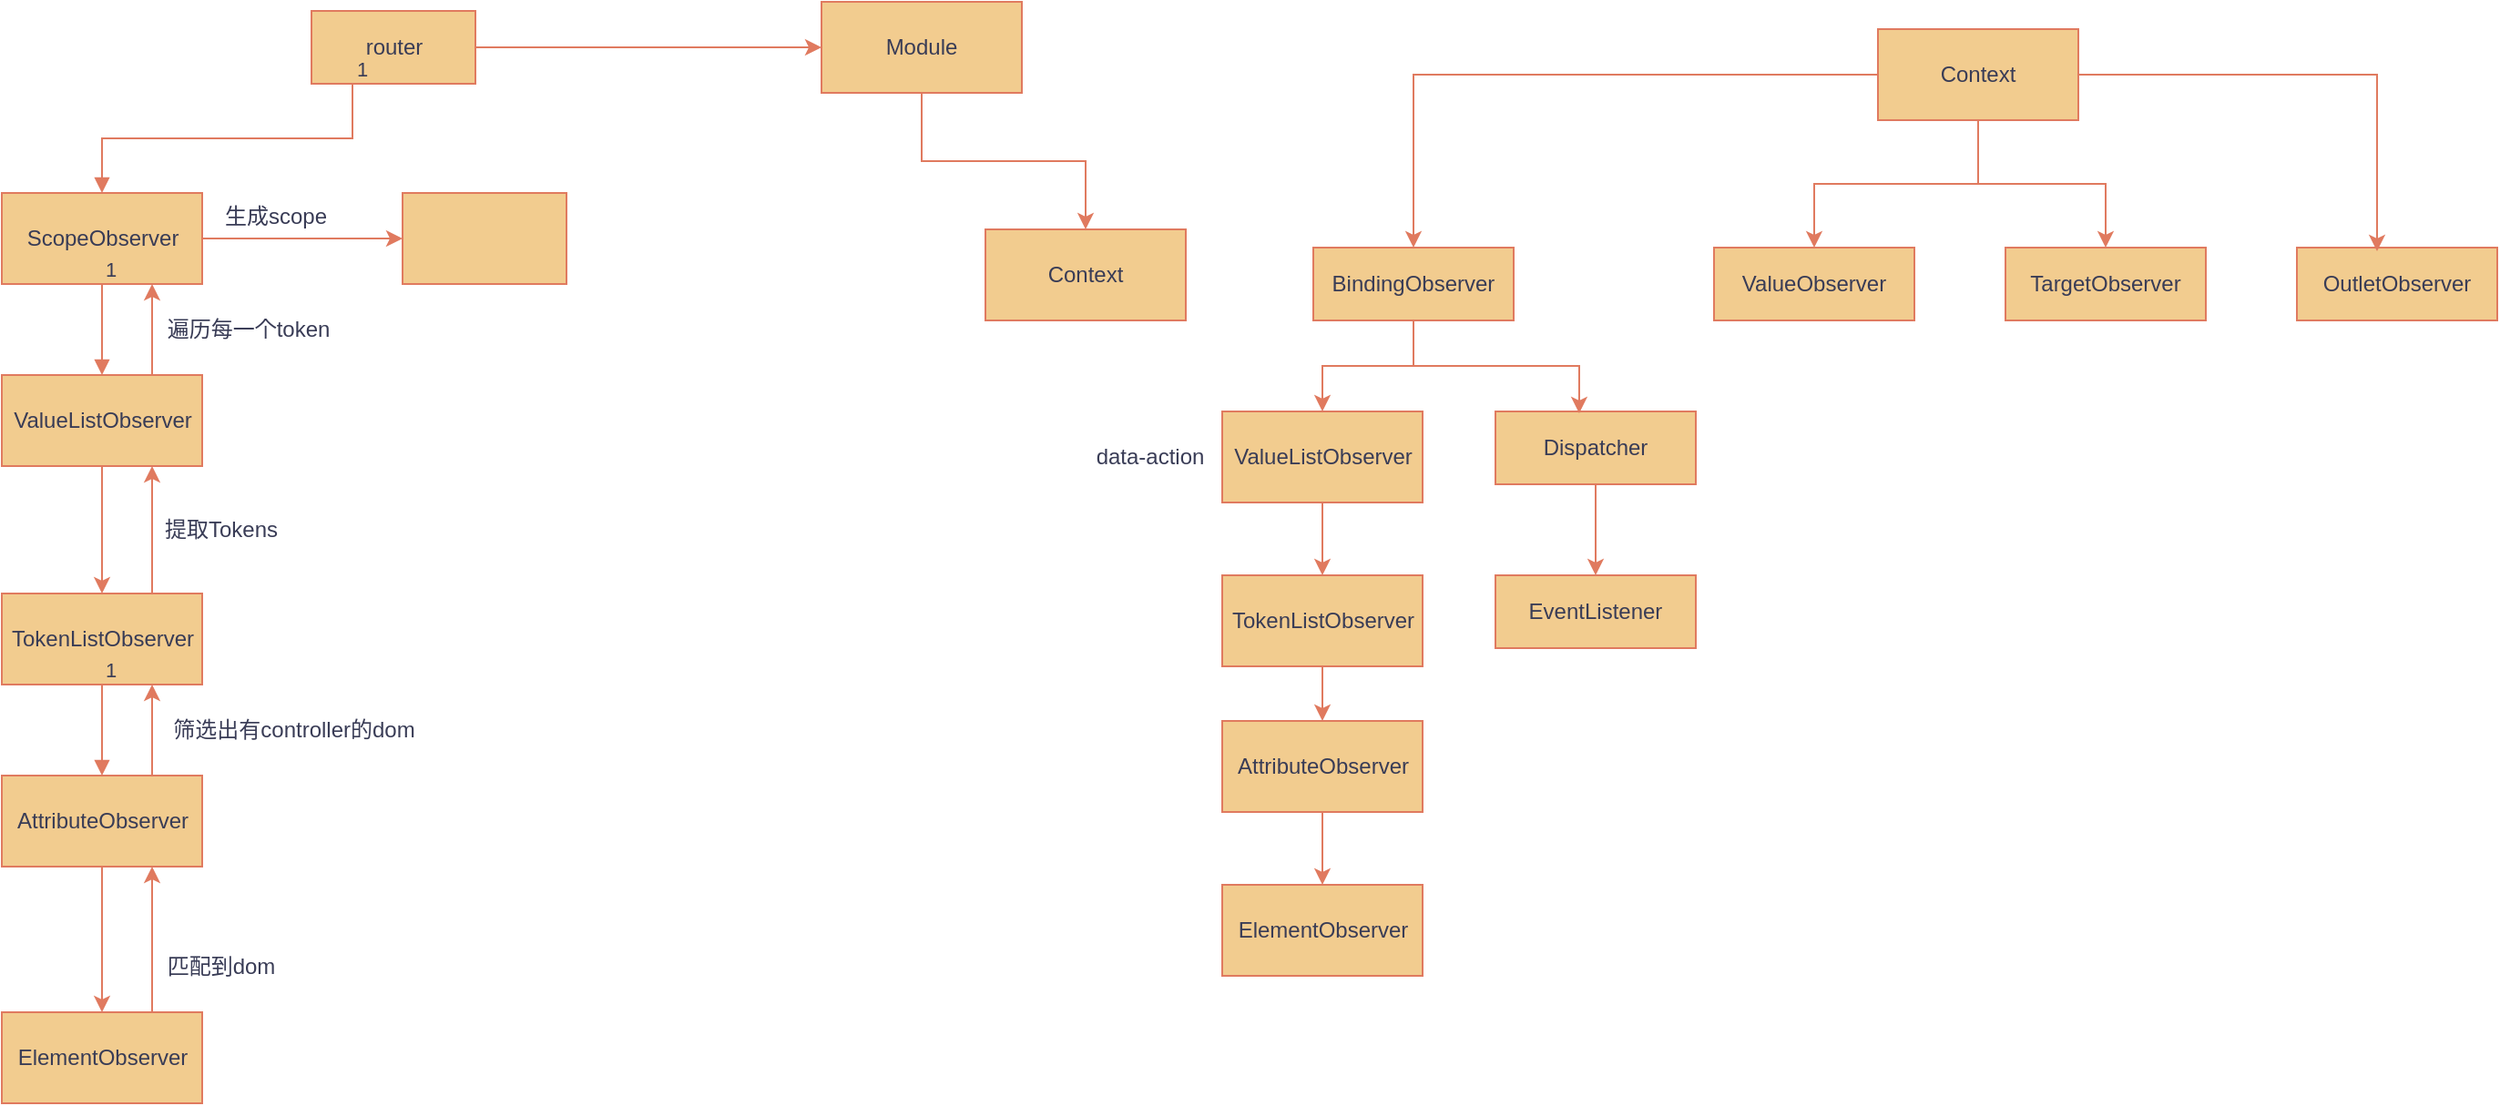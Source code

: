 <mxfile version="24.1.0" type="device">
  <diagram id="lURAAuLJLIfmOtUlgGhc" name="第 1 页">
    <mxGraphModel dx="1418" dy="828" grid="1" gridSize="10" guides="1" tooltips="1" connect="1" arrows="1" fold="1" page="1" pageScale="1" pageWidth="3300" pageHeight="4681" math="0" shadow="0">
      <root>
        <mxCell id="0" />
        <mxCell id="bYSo5eWAFih9EuLPBIU_-41" value="未命名图层" style="" parent="0" />
        <mxCell id="1" parent="0" />
        <mxCell id="mPQFTUtHzDtWvEEzUeKg-48" value="" style="edgeStyle=orthogonalEdgeStyle;orthogonalLoop=1;jettySize=auto;html=1;labelBackgroundColor=none;strokeColor=#E07A5F;fontColor=default;" parent="1" source="14" target="mPQFTUtHzDtWvEEzUeKg-47" edge="1">
          <mxGeometry relative="1" as="geometry" />
        </mxCell>
        <mxCell id="14" value="router" style="html=1;rounded=0;labelBackgroundColor=none;fillColor=#F2CC8F;strokeColor=#E07A5F;fontColor=#393C56;" parent="1" vertex="1">
          <mxGeometry x="280" y="50" width="90" height="40" as="geometry" />
        </mxCell>
        <mxCell id="bYSo5eWAFih9EuLPBIU_-38" style="edgeStyle=orthogonalEdgeStyle;rounded=0;orthogonalLoop=1;jettySize=auto;html=1;entryX=0;entryY=0.5;entryDx=0;entryDy=0;strokeColor=#E07A5F;fontColor=#393C56;fillColor=#F2CC8F;" edge="1" parent="1" source="15" target="bYSo5eWAFih9EuLPBIU_-37">
          <mxGeometry relative="1" as="geometry" />
        </mxCell>
        <mxCell id="15" value="ScopeObserver" style="html=1;rounded=0;labelBackgroundColor=none;fillColor=#F2CC8F;strokeColor=#E07A5F;fontColor=#393C56;" parent="1" vertex="1">
          <mxGeometry x="110" y="150" width="110" height="50" as="geometry" />
        </mxCell>
        <mxCell id="mPQFTUtHzDtWvEEzUeKg-39" value="" style="edgeStyle=orthogonalEdgeStyle;orthogonalLoop=1;jettySize=auto;html=1;labelBackgroundColor=none;strokeColor=#E07A5F;fontColor=default;" parent="1" source="mPQFTUtHzDtWvEEzUeKg-19" target="mPQFTUtHzDtWvEEzUeKg-33" edge="1">
          <mxGeometry relative="1" as="geometry" />
        </mxCell>
        <mxCell id="bYSo5eWAFih9EuLPBIU_-34" style="edgeStyle=orthogonalEdgeStyle;rounded=0;orthogonalLoop=1;jettySize=auto;html=1;exitX=0.75;exitY=0;exitDx=0;exitDy=0;entryX=0.75;entryY=1;entryDx=0;entryDy=0;strokeColor=#E07A5F;fontColor=#393C56;fillColor=#F2CC8F;" edge="1" parent="1" source="mPQFTUtHzDtWvEEzUeKg-19" target="15">
          <mxGeometry relative="1" as="geometry" />
        </mxCell>
        <mxCell id="mPQFTUtHzDtWvEEzUeKg-19" value="ValueListObserver" style="html=1;rounded=0;labelBackgroundColor=none;fillColor=#F2CC8F;strokeColor=#E07A5F;fontColor=#393C56;" parent="1" vertex="1">
          <mxGeometry x="110" y="250" width="110" height="50" as="geometry" />
        </mxCell>
        <mxCell id="mPQFTUtHzDtWvEEzUeKg-25" value="" style="endArrow=block;endFill=1;html=1;edgeStyle=orthogonalEdgeStyle;align=left;verticalAlign=top;rounded=0;exitX=0.25;exitY=1;exitDx=0;exitDy=0;entryX=0.5;entryY=0;entryDx=0;entryDy=0;curved=0;labelBackgroundColor=none;strokeColor=#E07A5F;fontColor=default;" parent="1" source="14" target="15" edge="1">
          <mxGeometry x="-1" relative="1" as="geometry">
            <mxPoint x="380" y="120" as="sourcePoint" />
            <mxPoint x="540" y="120" as="targetPoint" />
          </mxGeometry>
        </mxCell>
        <mxCell id="mPQFTUtHzDtWvEEzUeKg-26" value="1" style="edgeLabel;resizable=0;html=1;align=left;verticalAlign=bottom;rounded=0;labelBackgroundColor=none;fontColor=#393C56;" parent="mPQFTUtHzDtWvEEzUeKg-25" connectable="0" vertex="1">
          <mxGeometry x="-1" relative="1" as="geometry" />
        </mxCell>
        <mxCell id="mPQFTUtHzDtWvEEzUeKg-31" value="" style="endArrow=block;endFill=1;html=1;edgeStyle=orthogonalEdgeStyle;align=left;verticalAlign=top;rounded=0;exitX=0.5;exitY=1;exitDx=0;exitDy=0;entryX=0.5;entryY=0;entryDx=0;entryDy=0;labelBackgroundColor=none;strokeColor=#E07A5F;fontColor=default;" parent="1" source="15" target="mPQFTUtHzDtWvEEzUeKg-19" edge="1">
          <mxGeometry x="-1" relative="1" as="geometry">
            <mxPoint x="570" y="420" as="sourcePoint" />
            <mxPoint x="730" y="420" as="targetPoint" />
          </mxGeometry>
        </mxCell>
        <mxCell id="mPQFTUtHzDtWvEEzUeKg-32" value="1" style="edgeLabel;resizable=0;html=1;align=left;verticalAlign=bottom;rounded=0;labelBackgroundColor=none;fontColor=#393C56;" parent="mPQFTUtHzDtWvEEzUeKg-31" connectable="0" vertex="1">
          <mxGeometry x="-1" relative="1" as="geometry" />
        </mxCell>
        <mxCell id="bYSo5eWAFih9EuLPBIU_-29" style="edgeStyle=orthogonalEdgeStyle;rounded=0;orthogonalLoop=1;jettySize=auto;html=1;exitX=0.75;exitY=0;exitDx=0;exitDy=0;entryX=0.75;entryY=1;entryDx=0;entryDy=0;strokeColor=#E07A5F;fontColor=#393C56;fillColor=#F2CC8F;" edge="1" parent="1" source="mPQFTUtHzDtWvEEzUeKg-33" target="mPQFTUtHzDtWvEEzUeKg-19">
          <mxGeometry relative="1" as="geometry" />
        </mxCell>
        <mxCell id="mPQFTUtHzDtWvEEzUeKg-33" value="TokenListObserver" style="html=1;rounded=0;labelBackgroundColor=none;fillColor=#F2CC8F;strokeColor=#E07A5F;fontColor=#393C56;" parent="1" vertex="1">
          <mxGeometry x="110" y="370" width="110" height="50" as="geometry" />
        </mxCell>
        <mxCell id="mPQFTUtHzDtWvEEzUeKg-44" value="" style="edgeStyle=orthogonalEdgeStyle;orthogonalLoop=1;jettySize=auto;html=1;labelBackgroundColor=none;strokeColor=#E07A5F;fontColor=default;" parent="1" source="mPQFTUtHzDtWvEEzUeKg-34" target="mPQFTUtHzDtWvEEzUeKg-42" edge="1">
          <mxGeometry relative="1" as="geometry" />
        </mxCell>
        <mxCell id="bYSo5eWAFih9EuLPBIU_-27" style="edgeStyle=orthogonalEdgeStyle;rounded=0;orthogonalLoop=1;jettySize=auto;html=1;exitX=0.75;exitY=0;exitDx=0;exitDy=0;entryX=0.75;entryY=1;entryDx=0;entryDy=0;strokeColor=#E07A5F;fontColor=#393C56;fillColor=#F2CC8F;" edge="1" parent="1" source="mPQFTUtHzDtWvEEzUeKg-34" target="mPQFTUtHzDtWvEEzUeKg-33">
          <mxGeometry relative="1" as="geometry" />
        </mxCell>
        <mxCell id="mPQFTUtHzDtWvEEzUeKg-34" value="AttributeObserver" style="html=1;rounded=0;labelBackgroundColor=none;fillColor=#F2CC8F;strokeColor=#E07A5F;fontColor=#393C56;" parent="1" vertex="1">
          <mxGeometry x="110" y="470" width="110" height="50" as="geometry" />
        </mxCell>
        <mxCell id="mPQFTUtHzDtWvEEzUeKg-35" value="&lt;div&gt;&lt;br&gt;&lt;/div&gt;&lt;div&gt;&lt;br&gt;&lt;/div&gt;" style="endArrow=block;endFill=1;html=1;edgeStyle=orthogonalEdgeStyle;align=left;verticalAlign=top;rounded=0;exitX=0.5;exitY=1;exitDx=0;exitDy=0;entryX=0.5;entryY=0;entryDx=0;entryDy=0;labelBackgroundColor=none;strokeColor=#E07A5F;fontColor=default;" parent="1" source="mPQFTUtHzDtWvEEzUeKg-33" target="mPQFTUtHzDtWvEEzUeKg-34" edge="1">
          <mxGeometry x="-1" relative="1" as="geometry">
            <mxPoint x="570" y="640" as="sourcePoint" />
            <mxPoint x="730" y="640" as="targetPoint" />
          </mxGeometry>
        </mxCell>
        <mxCell id="mPQFTUtHzDtWvEEzUeKg-36" value="1" style="edgeLabel;resizable=0;html=1;align=left;verticalAlign=bottom;rounded=0;labelBackgroundColor=none;fontColor=#393C56;" parent="mPQFTUtHzDtWvEEzUeKg-35" connectable="0" vertex="1">
          <mxGeometry x="-1" relative="1" as="geometry" />
        </mxCell>
        <mxCell id="bYSo5eWAFih9EuLPBIU_-25" style="edgeStyle=orthogonalEdgeStyle;rounded=0;orthogonalLoop=1;jettySize=auto;html=1;exitX=0.75;exitY=0;exitDx=0;exitDy=0;entryX=0.75;entryY=1;entryDx=0;entryDy=0;strokeColor=#E07A5F;fontColor=#393C56;fillColor=#F2CC8F;" edge="1" parent="1" source="mPQFTUtHzDtWvEEzUeKg-42" target="mPQFTUtHzDtWvEEzUeKg-34">
          <mxGeometry relative="1" as="geometry" />
        </mxCell>
        <mxCell id="mPQFTUtHzDtWvEEzUeKg-42" value="ElementObserver" style="html=1;rounded=0;labelBackgroundColor=none;fillColor=#F2CC8F;strokeColor=#E07A5F;fontColor=#393C56;" parent="1" vertex="1">
          <mxGeometry x="110" y="600" width="110" height="50" as="geometry" />
        </mxCell>
        <mxCell id="mPQFTUtHzDtWvEEzUeKg-73" value="" style="edgeStyle=orthogonalEdgeStyle;rounded=0;orthogonalLoop=1;jettySize=auto;html=1;strokeColor=#E07A5F;fontColor=default;fillColor=#F2CC8F;labelBackgroundColor=none;" parent="1" source="mPQFTUtHzDtWvEEzUeKg-47" target="mPQFTUtHzDtWvEEzUeKg-72" edge="1">
          <mxGeometry relative="1" as="geometry" />
        </mxCell>
        <mxCell id="mPQFTUtHzDtWvEEzUeKg-47" value="Module" style="html=1;whiteSpace=wrap;labelBackgroundColor=none;fillColor=#F2CC8F;strokeColor=#E07A5F;fontColor=#393C56;" parent="1" vertex="1">
          <mxGeometry x="560" y="45" width="110" height="50" as="geometry" />
        </mxCell>
        <mxCell id="mPQFTUtHzDtWvEEzUeKg-67" style="edgeStyle=orthogonalEdgeStyle;rounded=0;orthogonalLoop=1;jettySize=auto;html=1;strokeColor=#E07A5F;fontColor=default;fillColor=#F2CC8F;labelBackgroundColor=none;" parent="1" source="mPQFTUtHzDtWvEEzUeKg-58" target="mPQFTUtHzDtWvEEzUeKg-61" edge="1">
          <mxGeometry relative="1" as="geometry" />
        </mxCell>
        <mxCell id="mPQFTUtHzDtWvEEzUeKg-68" style="edgeStyle=orthogonalEdgeStyle;rounded=0;orthogonalLoop=1;jettySize=auto;html=1;strokeColor=#E07A5F;fontColor=default;fillColor=#F2CC8F;labelBackgroundColor=none;" parent="1" source="mPQFTUtHzDtWvEEzUeKg-58" target="mPQFTUtHzDtWvEEzUeKg-62" edge="1">
          <mxGeometry relative="1" as="geometry" />
        </mxCell>
        <mxCell id="mPQFTUtHzDtWvEEzUeKg-70" style="edgeStyle=orthogonalEdgeStyle;rounded=0;orthogonalLoop=1;jettySize=auto;html=1;strokeColor=#E07A5F;fontColor=default;fillColor=#F2CC8F;labelBackgroundColor=none;" parent="1" source="mPQFTUtHzDtWvEEzUeKg-58" target="mPQFTUtHzDtWvEEzUeKg-60" edge="1">
          <mxGeometry relative="1" as="geometry" />
        </mxCell>
        <mxCell id="mPQFTUtHzDtWvEEzUeKg-58" value="Context" style="html=1;whiteSpace=wrap;labelBackgroundColor=none;fillColor=#F2CC8F;strokeColor=#E07A5F;fontColor=#393C56;" parent="1" vertex="1">
          <mxGeometry x="1140" y="60" width="110" height="50" as="geometry" />
        </mxCell>
        <mxCell id="mPQFTUtHzDtWvEEzUeKg-75" value="" style="edgeStyle=orthogonalEdgeStyle;rounded=0;orthogonalLoop=1;jettySize=auto;html=1;strokeColor=#E07A5F;fontColor=default;fillColor=#F2CC8F;labelBackgroundColor=none;" parent="1" source="mPQFTUtHzDtWvEEzUeKg-60" target="mPQFTUtHzDtWvEEzUeKg-74" edge="1">
          <mxGeometry relative="1" as="geometry" />
        </mxCell>
        <mxCell id="mPQFTUtHzDtWvEEzUeKg-60" value="BindingObserver" style="html=1;whiteSpace=wrap;labelBackgroundColor=none;fillColor=#F2CC8F;strokeColor=#E07A5F;fontColor=#393C56;" parent="1" vertex="1">
          <mxGeometry x="830" y="180" width="110" height="40" as="geometry" />
        </mxCell>
        <mxCell id="mPQFTUtHzDtWvEEzUeKg-61" value="ValueObserver" style="html=1;whiteSpace=wrap;labelBackgroundColor=none;fillColor=#F2CC8F;strokeColor=#E07A5F;fontColor=#393C56;" parent="1" vertex="1">
          <mxGeometry x="1050" y="180" width="110" height="40" as="geometry" />
        </mxCell>
        <mxCell id="mPQFTUtHzDtWvEEzUeKg-62" value="TargetObserver" style="html=1;whiteSpace=wrap;labelBackgroundColor=none;fillColor=#F2CC8F;strokeColor=#E07A5F;fontColor=#393C56;" parent="1" vertex="1">
          <mxGeometry x="1210" y="180" width="110" height="40" as="geometry" />
        </mxCell>
        <mxCell id="mPQFTUtHzDtWvEEzUeKg-64" value="OutletObserver" style="html=1;whiteSpace=wrap;labelBackgroundColor=none;fillColor=#F2CC8F;strokeColor=#E07A5F;fontColor=#393C56;" parent="1" vertex="1">
          <mxGeometry x="1370" y="180" width="110" height="40" as="geometry" />
        </mxCell>
        <mxCell id="mPQFTUtHzDtWvEEzUeKg-71" style="edgeStyle=orthogonalEdgeStyle;rounded=0;orthogonalLoop=1;jettySize=auto;html=1;entryX=0.4;entryY=0.05;entryDx=0;entryDy=0;entryPerimeter=0;strokeColor=#E07A5F;fontColor=default;fillColor=#F2CC8F;labelBackgroundColor=none;" parent="1" source="mPQFTUtHzDtWvEEzUeKg-58" target="mPQFTUtHzDtWvEEzUeKg-64" edge="1">
          <mxGeometry relative="1" as="geometry" />
        </mxCell>
        <mxCell id="mPQFTUtHzDtWvEEzUeKg-72" value="Context" style="html=1;whiteSpace=wrap;labelBackgroundColor=none;fillColor=#F2CC8F;strokeColor=#E07A5F;fontColor=#393C56;" parent="1" vertex="1">
          <mxGeometry x="650" y="170" width="110" height="50" as="geometry" />
        </mxCell>
        <mxCell id="mPQFTUtHzDtWvEEzUeKg-77" value="" style="edgeStyle=orthogonalEdgeStyle;rounded=0;orthogonalLoop=1;jettySize=auto;html=1;strokeColor=#E07A5F;fontColor=default;fillColor=#F2CC8F;labelBackgroundColor=none;" parent="1" source="mPQFTUtHzDtWvEEzUeKg-74" target="mPQFTUtHzDtWvEEzUeKg-76" edge="1">
          <mxGeometry relative="1" as="geometry" />
        </mxCell>
        <mxCell id="mPQFTUtHzDtWvEEzUeKg-74" value="ValueListObserver" style="html=1;rounded=0;labelBackgroundColor=none;fillColor=#F2CC8F;strokeColor=#E07A5F;fontColor=#393C56;" parent="1" vertex="1">
          <mxGeometry x="780" y="270" width="110" height="50" as="geometry" />
        </mxCell>
        <mxCell id="bYSo5eWAFih9EuLPBIU_-32" value="" style="edgeStyle=orthogonalEdgeStyle;rounded=0;orthogonalLoop=1;jettySize=auto;html=1;strokeColor=#E07A5F;fontColor=#393C56;fillColor=#F2CC8F;" edge="1" parent="1" source="mPQFTUtHzDtWvEEzUeKg-76" target="bYSo5eWAFih9EuLPBIU_-31">
          <mxGeometry relative="1" as="geometry" />
        </mxCell>
        <mxCell id="mPQFTUtHzDtWvEEzUeKg-76" value="TokenListObserver" style="html=1;rounded=0;labelBackgroundColor=none;fillColor=#F2CC8F;strokeColor=#E07A5F;fontColor=#393C56;" parent="1" vertex="1">
          <mxGeometry x="780" y="360" width="110" height="50" as="geometry" />
        </mxCell>
        <mxCell id="mPQFTUtHzDtWvEEzUeKg-79" value="data-action" style="text;html=1;align=center;verticalAlign=middle;resizable=0;points=[];autosize=1;strokeColor=none;fillColor=none;fontColor=#393C56;labelBackgroundColor=none;" parent="1" vertex="1">
          <mxGeometry x="700" y="280" width="80" height="30" as="geometry" />
        </mxCell>
        <mxCell id="mPQFTUtHzDtWvEEzUeKg-80" value="ElementObserver" style="html=1;rounded=0;labelBackgroundColor=none;fillColor=#F2CC8F;strokeColor=#E07A5F;fontColor=#393C56;" parent="1" vertex="1">
          <mxGeometry x="780" y="530" width="110" height="50" as="geometry" />
        </mxCell>
        <mxCell id="bYSo5eWAFih9EuLPBIU_-23" value="" style="edgeStyle=orthogonalEdgeStyle;rounded=0;orthogonalLoop=1;jettySize=auto;html=1;strokeColor=#E07A5F;fontColor=#393C56;fillColor=#F2CC8F;" edge="1" parent="1" source="bYSo5eWAFih9EuLPBIU_-19" target="bYSo5eWAFih9EuLPBIU_-22">
          <mxGeometry relative="1" as="geometry" />
        </mxCell>
        <mxCell id="bYSo5eWAFih9EuLPBIU_-19" value="Dispatcher" style="html=1;whiteSpace=wrap;labelBackgroundColor=none;fillColor=#F2CC8F;strokeColor=#E07A5F;fontColor=#393C56;" vertex="1" parent="1">
          <mxGeometry x="930" y="270" width="110" height="40" as="geometry" />
        </mxCell>
        <mxCell id="bYSo5eWAFih9EuLPBIU_-21" style="edgeStyle=orthogonalEdgeStyle;rounded=0;orthogonalLoop=1;jettySize=auto;html=1;entryX=0.418;entryY=0.025;entryDx=0;entryDy=0;entryPerimeter=0;strokeColor=#E07A5F;fontColor=#393C56;fillColor=#F2CC8F;" edge="1" parent="1" source="mPQFTUtHzDtWvEEzUeKg-60" target="bYSo5eWAFih9EuLPBIU_-19">
          <mxGeometry relative="1" as="geometry" />
        </mxCell>
        <mxCell id="bYSo5eWAFih9EuLPBIU_-22" value="EventListener" style="html=1;whiteSpace=wrap;labelBackgroundColor=none;fillColor=#F2CC8F;strokeColor=#E07A5F;fontColor=#393C56;" vertex="1" parent="1">
          <mxGeometry x="930" y="360" width="110" height="40" as="geometry" />
        </mxCell>
        <mxCell id="bYSo5eWAFih9EuLPBIU_-26" value="匹配到dom" style="text;html=1;align=center;verticalAlign=middle;resizable=0;points=[];autosize=1;strokeColor=none;fillColor=none;fontColor=#393C56;" vertex="1" parent="1">
          <mxGeometry x="190" y="560" width="80" height="30" as="geometry" />
        </mxCell>
        <mxCell id="bYSo5eWAFih9EuLPBIU_-28" value="筛选出有controller的dom" style="text;html=1;align=center;verticalAlign=middle;resizable=0;points=[];autosize=1;strokeColor=none;fillColor=none;fontColor=#393C56;" vertex="1" parent="1">
          <mxGeometry x="190" y="430" width="160" height="30" as="geometry" />
        </mxCell>
        <mxCell id="bYSo5eWAFih9EuLPBIU_-30" value="提取Tokens" style="text;html=1;align=center;verticalAlign=middle;resizable=0;points=[];autosize=1;strokeColor=none;fillColor=none;fontColor=#393C56;" vertex="1" parent="1">
          <mxGeometry x="185" y="320" width="90" height="30" as="geometry" />
        </mxCell>
        <mxCell id="bYSo5eWAFih9EuLPBIU_-33" value="" style="edgeStyle=orthogonalEdgeStyle;rounded=0;orthogonalLoop=1;jettySize=auto;html=1;strokeColor=#E07A5F;fontColor=#393C56;fillColor=#F2CC8F;" edge="1" parent="1" source="bYSo5eWAFih9EuLPBIU_-31" target="mPQFTUtHzDtWvEEzUeKg-80">
          <mxGeometry relative="1" as="geometry" />
        </mxCell>
        <mxCell id="bYSo5eWAFih9EuLPBIU_-31" value="AttributeObserver" style="html=1;rounded=0;labelBackgroundColor=none;fillColor=#F2CC8F;strokeColor=#E07A5F;fontColor=#393C56;" vertex="1" parent="1">
          <mxGeometry x="780" y="440" width="110" height="50" as="geometry" />
        </mxCell>
        <mxCell id="bYSo5eWAFih9EuLPBIU_-35" value="遍历每一个token" style="text;html=1;align=center;verticalAlign=middle;resizable=0;points=[];autosize=1;strokeColor=none;fillColor=none;fontColor=#393C56;" vertex="1" parent="1">
          <mxGeometry x="190" y="210" width="110" height="30" as="geometry" />
        </mxCell>
        <mxCell id="bYSo5eWAFih9EuLPBIU_-37" value="" style="whiteSpace=wrap;html=1;strokeColor=#E07A5F;fontColor=#393C56;fillColor=#F2CC8F;" vertex="1" parent="1">
          <mxGeometry x="330" y="150" width="90" height="50" as="geometry" />
        </mxCell>
        <mxCell id="bYSo5eWAFih9EuLPBIU_-39" value="生成scope" style="text;html=1;align=center;verticalAlign=middle;resizable=0;points=[];autosize=1;strokeColor=none;fillColor=none;fontColor=#393C56;" vertex="1" parent="1">
          <mxGeometry x="220" y="148" width="80" height="30" as="geometry" />
        </mxCell>
      </root>
    </mxGraphModel>
  </diagram>
</mxfile>

